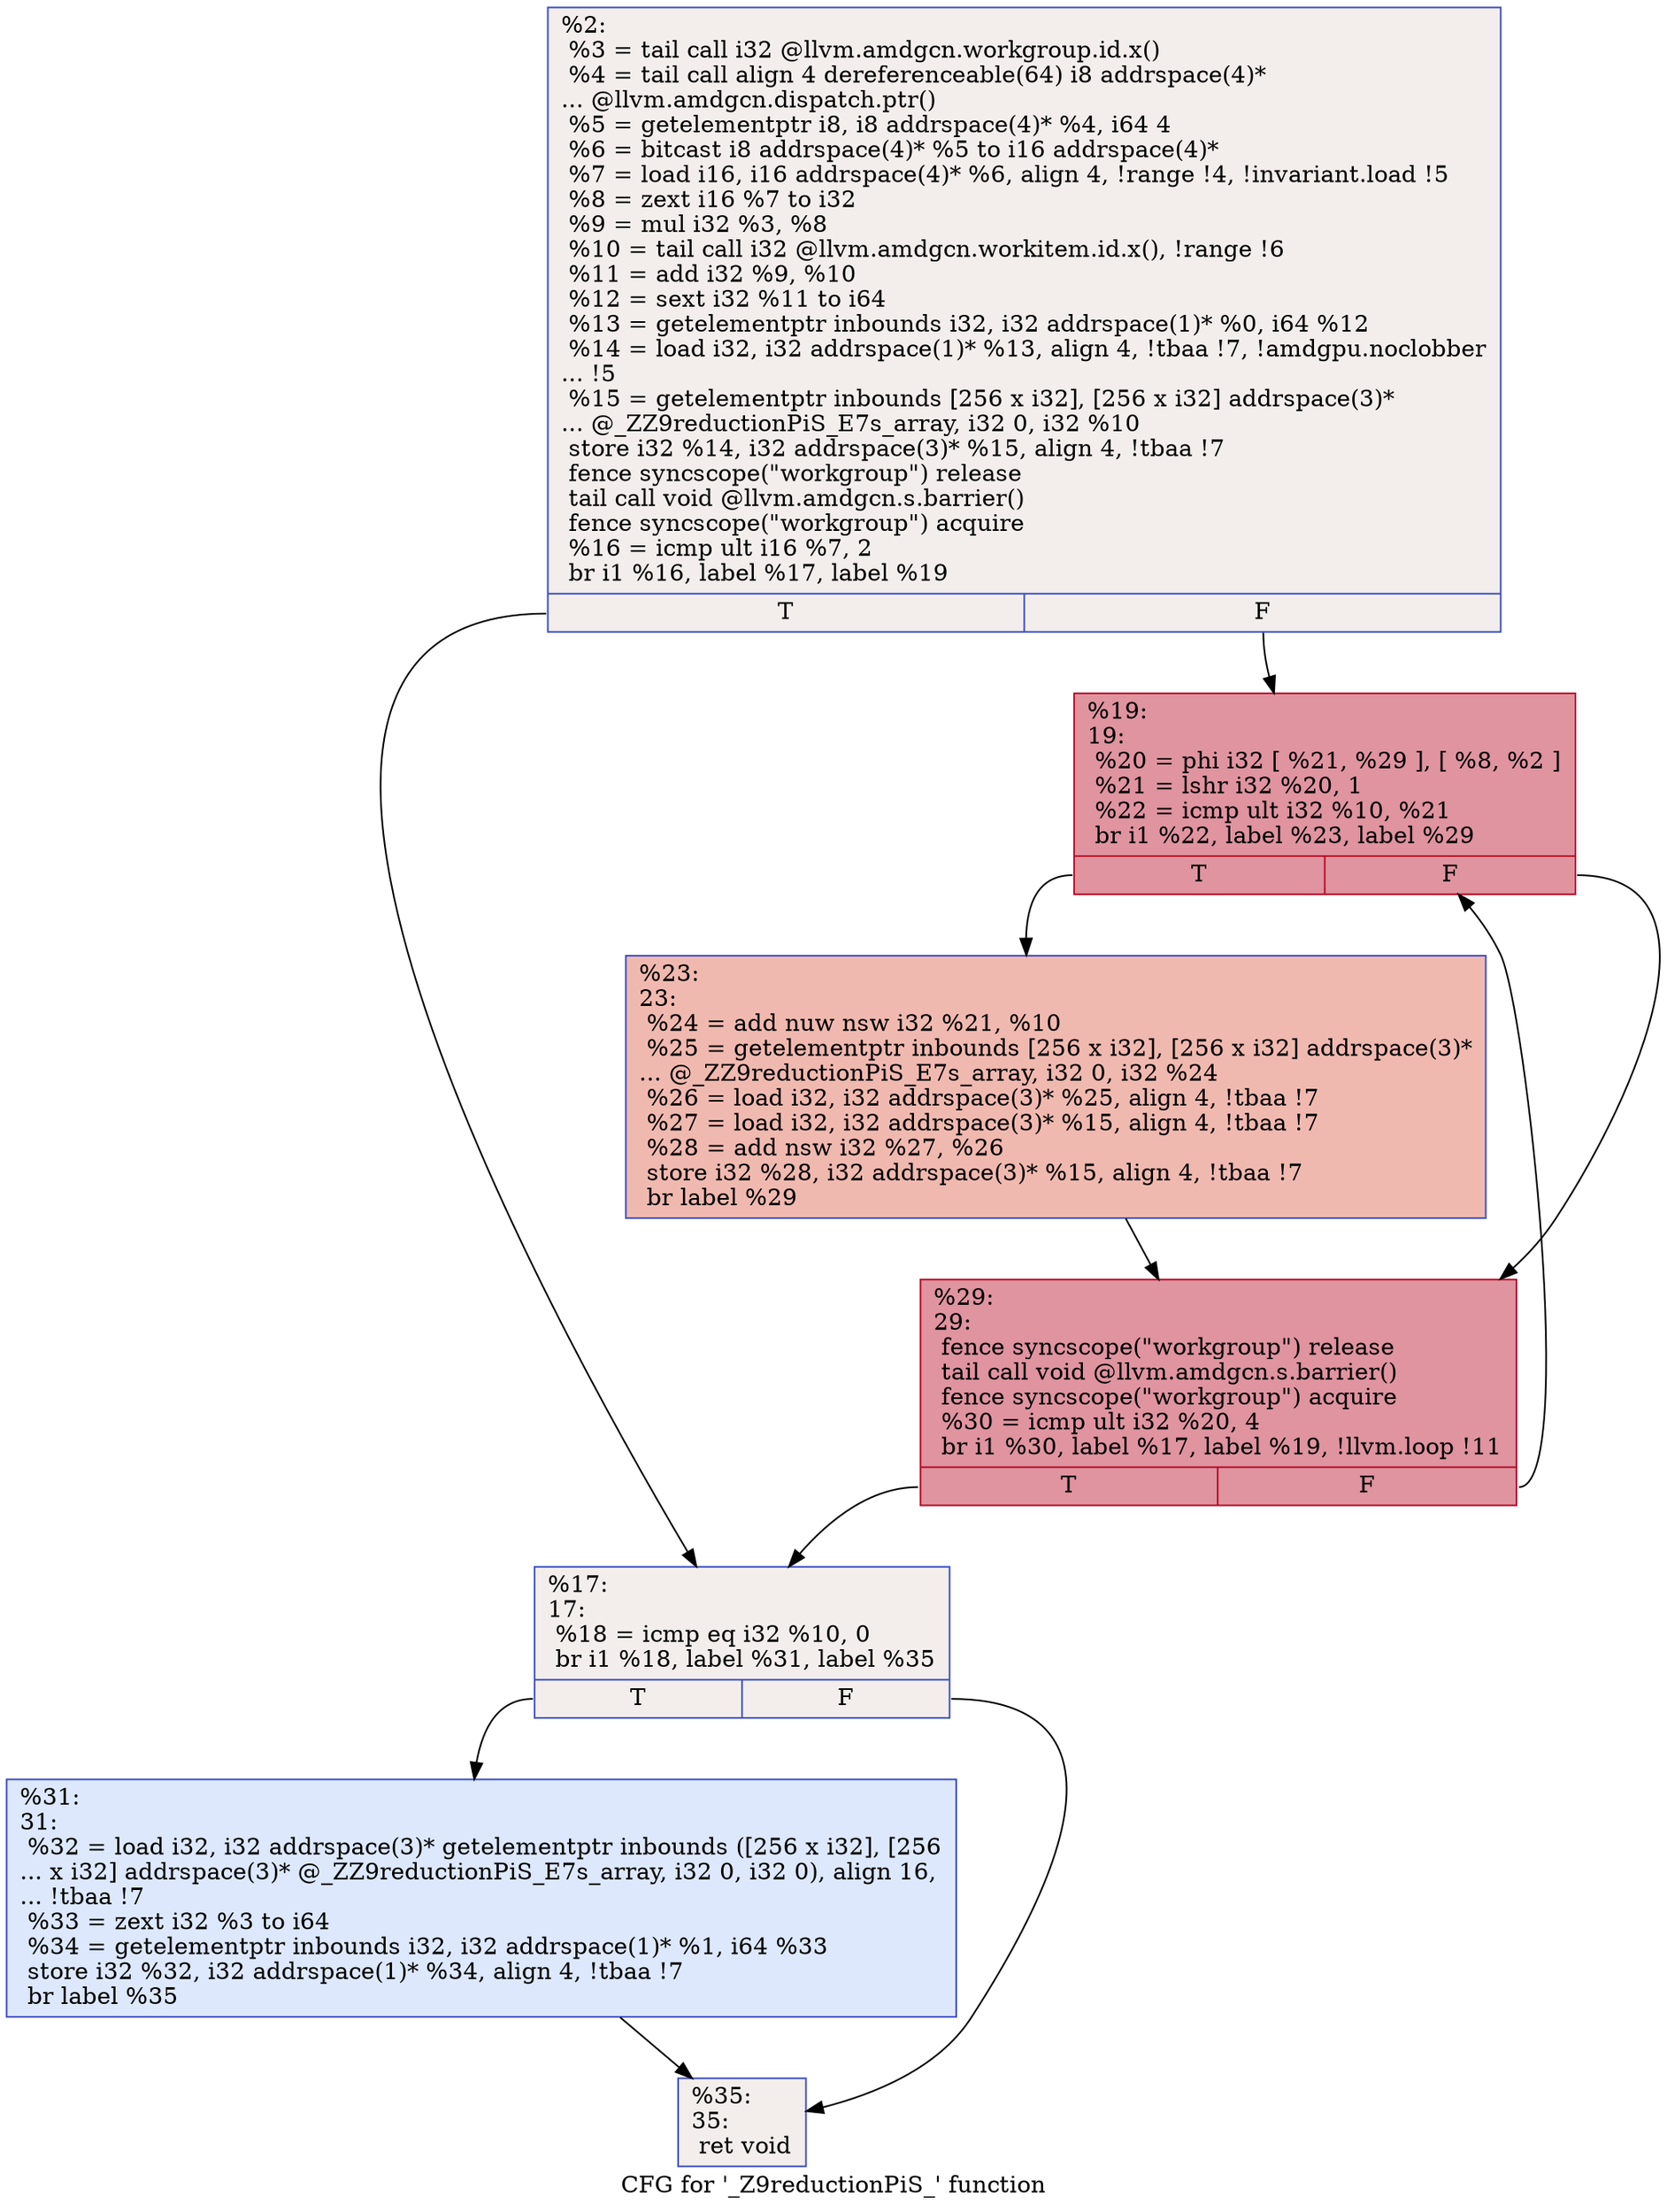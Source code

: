 digraph "CFG for '_Z9reductionPiS_' function" {
	label="CFG for '_Z9reductionPiS_' function";

	Node0x4fff190 [shape=record,color="#3d50c3ff", style=filled, fillcolor="#e3d9d370",label="{%2:\l  %3 = tail call i32 @llvm.amdgcn.workgroup.id.x()\l  %4 = tail call align 4 dereferenceable(64) i8 addrspace(4)*\l... @llvm.amdgcn.dispatch.ptr()\l  %5 = getelementptr i8, i8 addrspace(4)* %4, i64 4\l  %6 = bitcast i8 addrspace(4)* %5 to i16 addrspace(4)*\l  %7 = load i16, i16 addrspace(4)* %6, align 4, !range !4, !invariant.load !5\l  %8 = zext i16 %7 to i32\l  %9 = mul i32 %3, %8\l  %10 = tail call i32 @llvm.amdgcn.workitem.id.x(), !range !6\l  %11 = add i32 %9, %10\l  %12 = sext i32 %11 to i64\l  %13 = getelementptr inbounds i32, i32 addrspace(1)* %0, i64 %12\l  %14 = load i32, i32 addrspace(1)* %13, align 4, !tbaa !7, !amdgpu.noclobber\l... !5\l  %15 = getelementptr inbounds [256 x i32], [256 x i32] addrspace(3)*\l... @_ZZ9reductionPiS_E7s_array, i32 0, i32 %10\l  store i32 %14, i32 addrspace(3)* %15, align 4, !tbaa !7\l  fence syncscope(\"workgroup\") release\l  tail call void @llvm.amdgcn.s.barrier()\l  fence syncscope(\"workgroup\") acquire\l  %16 = icmp ult i16 %7, 2\l  br i1 %16, label %17, label %19\l|{<s0>T|<s1>F}}"];
	Node0x4fff190:s0 -> Node0x5000b80;
	Node0x4fff190:s1 -> Node0x5002590;
	Node0x5000b80 [shape=record,color="#3d50c3ff", style=filled, fillcolor="#e3d9d370",label="{%17:\l17:                                               \l  %18 = icmp eq i32 %10, 0\l  br i1 %18, label %31, label %35\l|{<s0>T|<s1>F}}"];
	Node0x5000b80:s0 -> Node0x5002760;
	Node0x5000b80:s1 -> Node0x50027b0;
	Node0x5002590 [shape=record,color="#b70d28ff", style=filled, fillcolor="#b70d2870",label="{%19:\l19:                                               \l  %20 = phi i32 [ %21, %29 ], [ %8, %2 ]\l  %21 = lshr i32 %20, 1\l  %22 = icmp ult i32 %10, %21\l  br i1 %22, label %23, label %29\l|{<s0>T|<s1>F}}"];
	Node0x5002590:s0 -> Node0x5002bb0;
	Node0x5002590:s1 -> Node0x5002920;
	Node0x5002bb0 [shape=record,color="#3d50c3ff", style=filled, fillcolor="#de614d70",label="{%23:\l23:                                               \l  %24 = add nuw nsw i32 %21, %10\l  %25 = getelementptr inbounds [256 x i32], [256 x i32] addrspace(3)*\l... @_ZZ9reductionPiS_E7s_array, i32 0, i32 %24\l  %26 = load i32, i32 addrspace(3)* %25, align 4, !tbaa !7\l  %27 = load i32, i32 addrspace(3)* %15, align 4, !tbaa !7\l  %28 = add nsw i32 %27, %26\l  store i32 %28, i32 addrspace(3)* %15, align 4, !tbaa !7\l  br label %29\l}"];
	Node0x5002bb0 -> Node0x5002920;
	Node0x5002920 [shape=record,color="#b70d28ff", style=filled, fillcolor="#b70d2870",label="{%29:\l29:                                               \l  fence syncscope(\"workgroup\") release\l  tail call void @llvm.amdgcn.s.barrier()\l  fence syncscope(\"workgroup\") acquire\l  %30 = icmp ult i32 %20, 4\l  br i1 %30, label %17, label %19, !llvm.loop !11\l|{<s0>T|<s1>F}}"];
	Node0x5002920:s0 -> Node0x5000b80;
	Node0x5002920:s1 -> Node0x5002590;
	Node0x5002760 [shape=record,color="#3d50c3ff", style=filled, fillcolor="#b2ccfb70",label="{%31:\l31:                                               \l  %32 = load i32, i32 addrspace(3)* getelementptr inbounds ([256 x i32], [256\l... x i32] addrspace(3)* @_ZZ9reductionPiS_E7s_array, i32 0, i32 0), align 16,\l... !tbaa !7\l  %33 = zext i32 %3 to i64\l  %34 = getelementptr inbounds i32, i32 addrspace(1)* %1, i64 %33\l  store i32 %32, i32 addrspace(1)* %34, align 4, !tbaa !7\l  br label %35\l}"];
	Node0x5002760 -> Node0x50027b0;
	Node0x50027b0 [shape=record,color="#3d50c3ff", style=filled, fillcolor="#e3d9d370",label="{%35:\l35:                                               \l  ret void\l}"];
}
